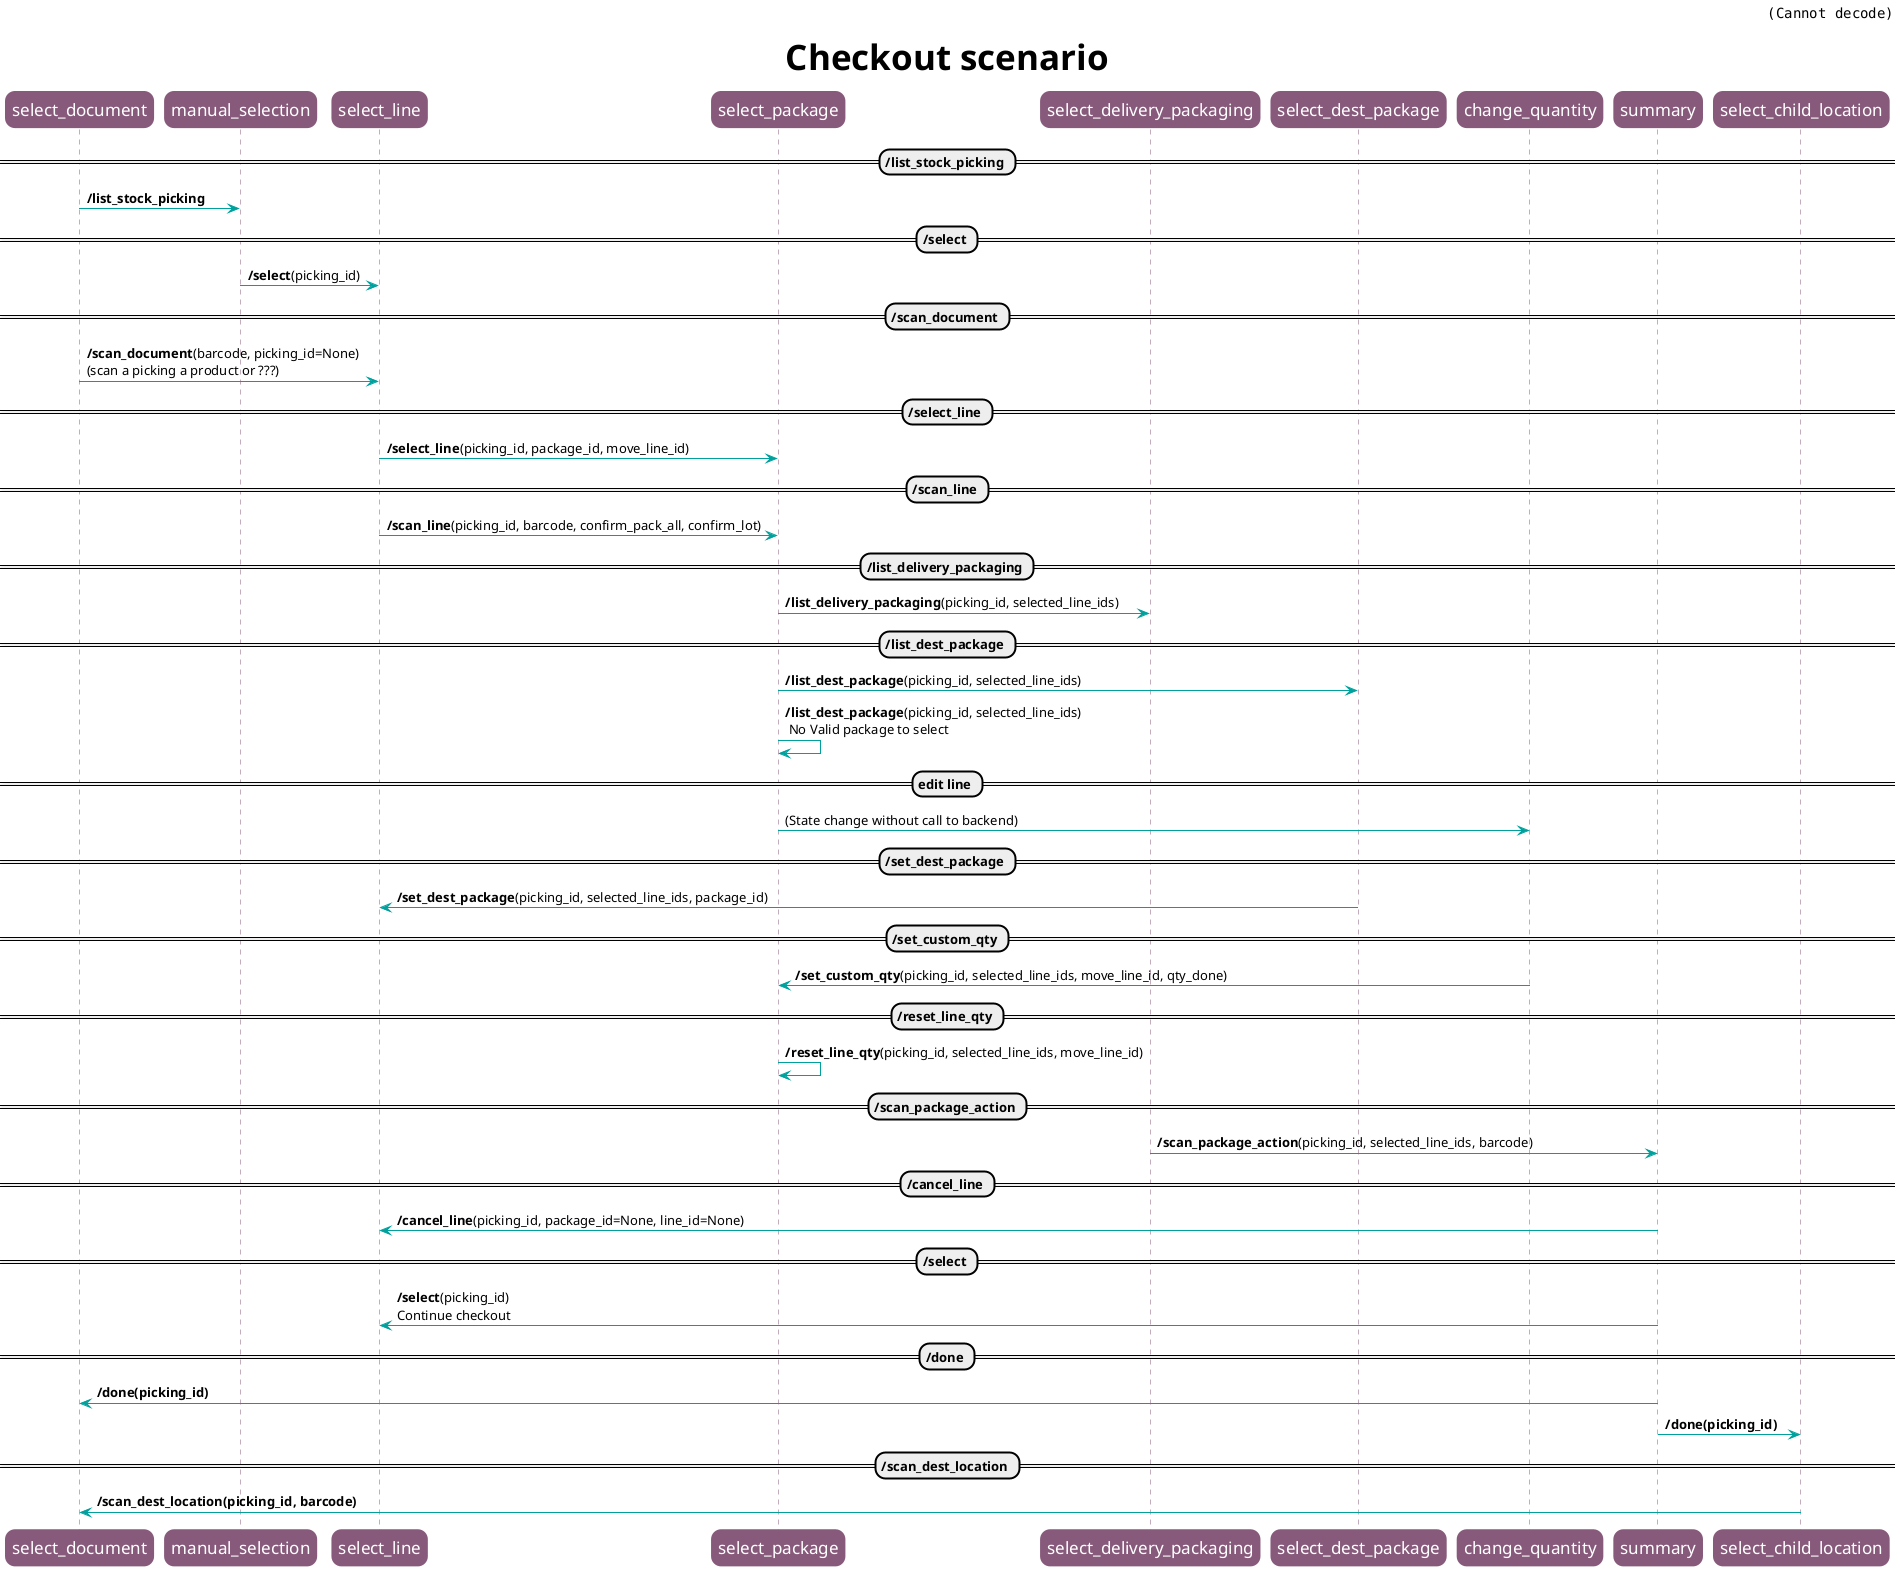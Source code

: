 # Diagram to generate with PlantUML (https://plantuml.com/)
#
#   $ sudo apt install plantuml
#   $ plantuml checkout_diag_seq.plantuml
#

@startuml

skinparam roundcorner 20
skinparam sequence {

ParticipantBorderColor #875A7B
ParticipantBackgroundColor #875A7B
ParticipantFontSize 17
ParticipantFontColor white

LifeLineBorderColor #875A7B

ArrowColor #00A09D
}

header <img:oca_logo.png>
title <size:35>Checkout scenario</size>

== /list_stock_picking ==
select_document -> manual_selection: **/list_stock_picking**

== /select ==
manual_selection -> select_line: **/select**(picking_id)

== /scan_document ==
select_document -> select_line: **/scan_document**(barcode, picking_id=None) \n(scan a picking a product or ???)

== /select_line ==
select_line -> select_package: **/select_line**(picking_id, package_id, move_line_id)

== /scan_line ==
select_line -> select_package: **/scan_line**(picking_id, barcode, confirm_pack_all, confirm_lot)

== /list_delivery_packaging ==
select_package -> select_delivery_packaging: **/list_delivery_packaging**(picking_id, selected_line_ids)

== /list_dest_package ==
select_package -> select_dest_package: **/list_dest_package**(picking_id, selected_line_ids)
select_package -> select_package: **/list_dest_package**(picking_id, selected_line_ids) \n No Valid package to select

== edit line ==
select_package -> change_quantity: (State change without call to backend) 

== /set_dest_package ==
select_dest_package -> select_line: **/set_dest_package**(picking_id, selected_line_ids, package_id)

== /set_custom_qty ==
change_quantity -> select_package: **/set_custom_qty**(picking_id, selected_line_ids, move_line_id, qty_done)

== /reset_line_qty ==
select_package -> select_package: **/reset_line_qty**(picking_id, selected_line_ids, move_line_id)

== /scan_package_action ==
select_delivery_packaging -> summary: **/scan_package_action**(picking_id, selected_line_ids, barcode)

== /cancel_line ==
summary -> select_line: **/cancel_line**(picking_id, package_id=None, line_id=None)

 == /select ==
summary -> select_line: **/select**(picking_id) \nContinue checkout

== /done ==
summary -> select_document: **/done(picking_id)**
summary -> select_child_location: **/done(picking_id)**

== /scan_dest_location ==
select_child_location -> select_document: **/scan_dest_location(picking_id, barcode)**

@enduml
